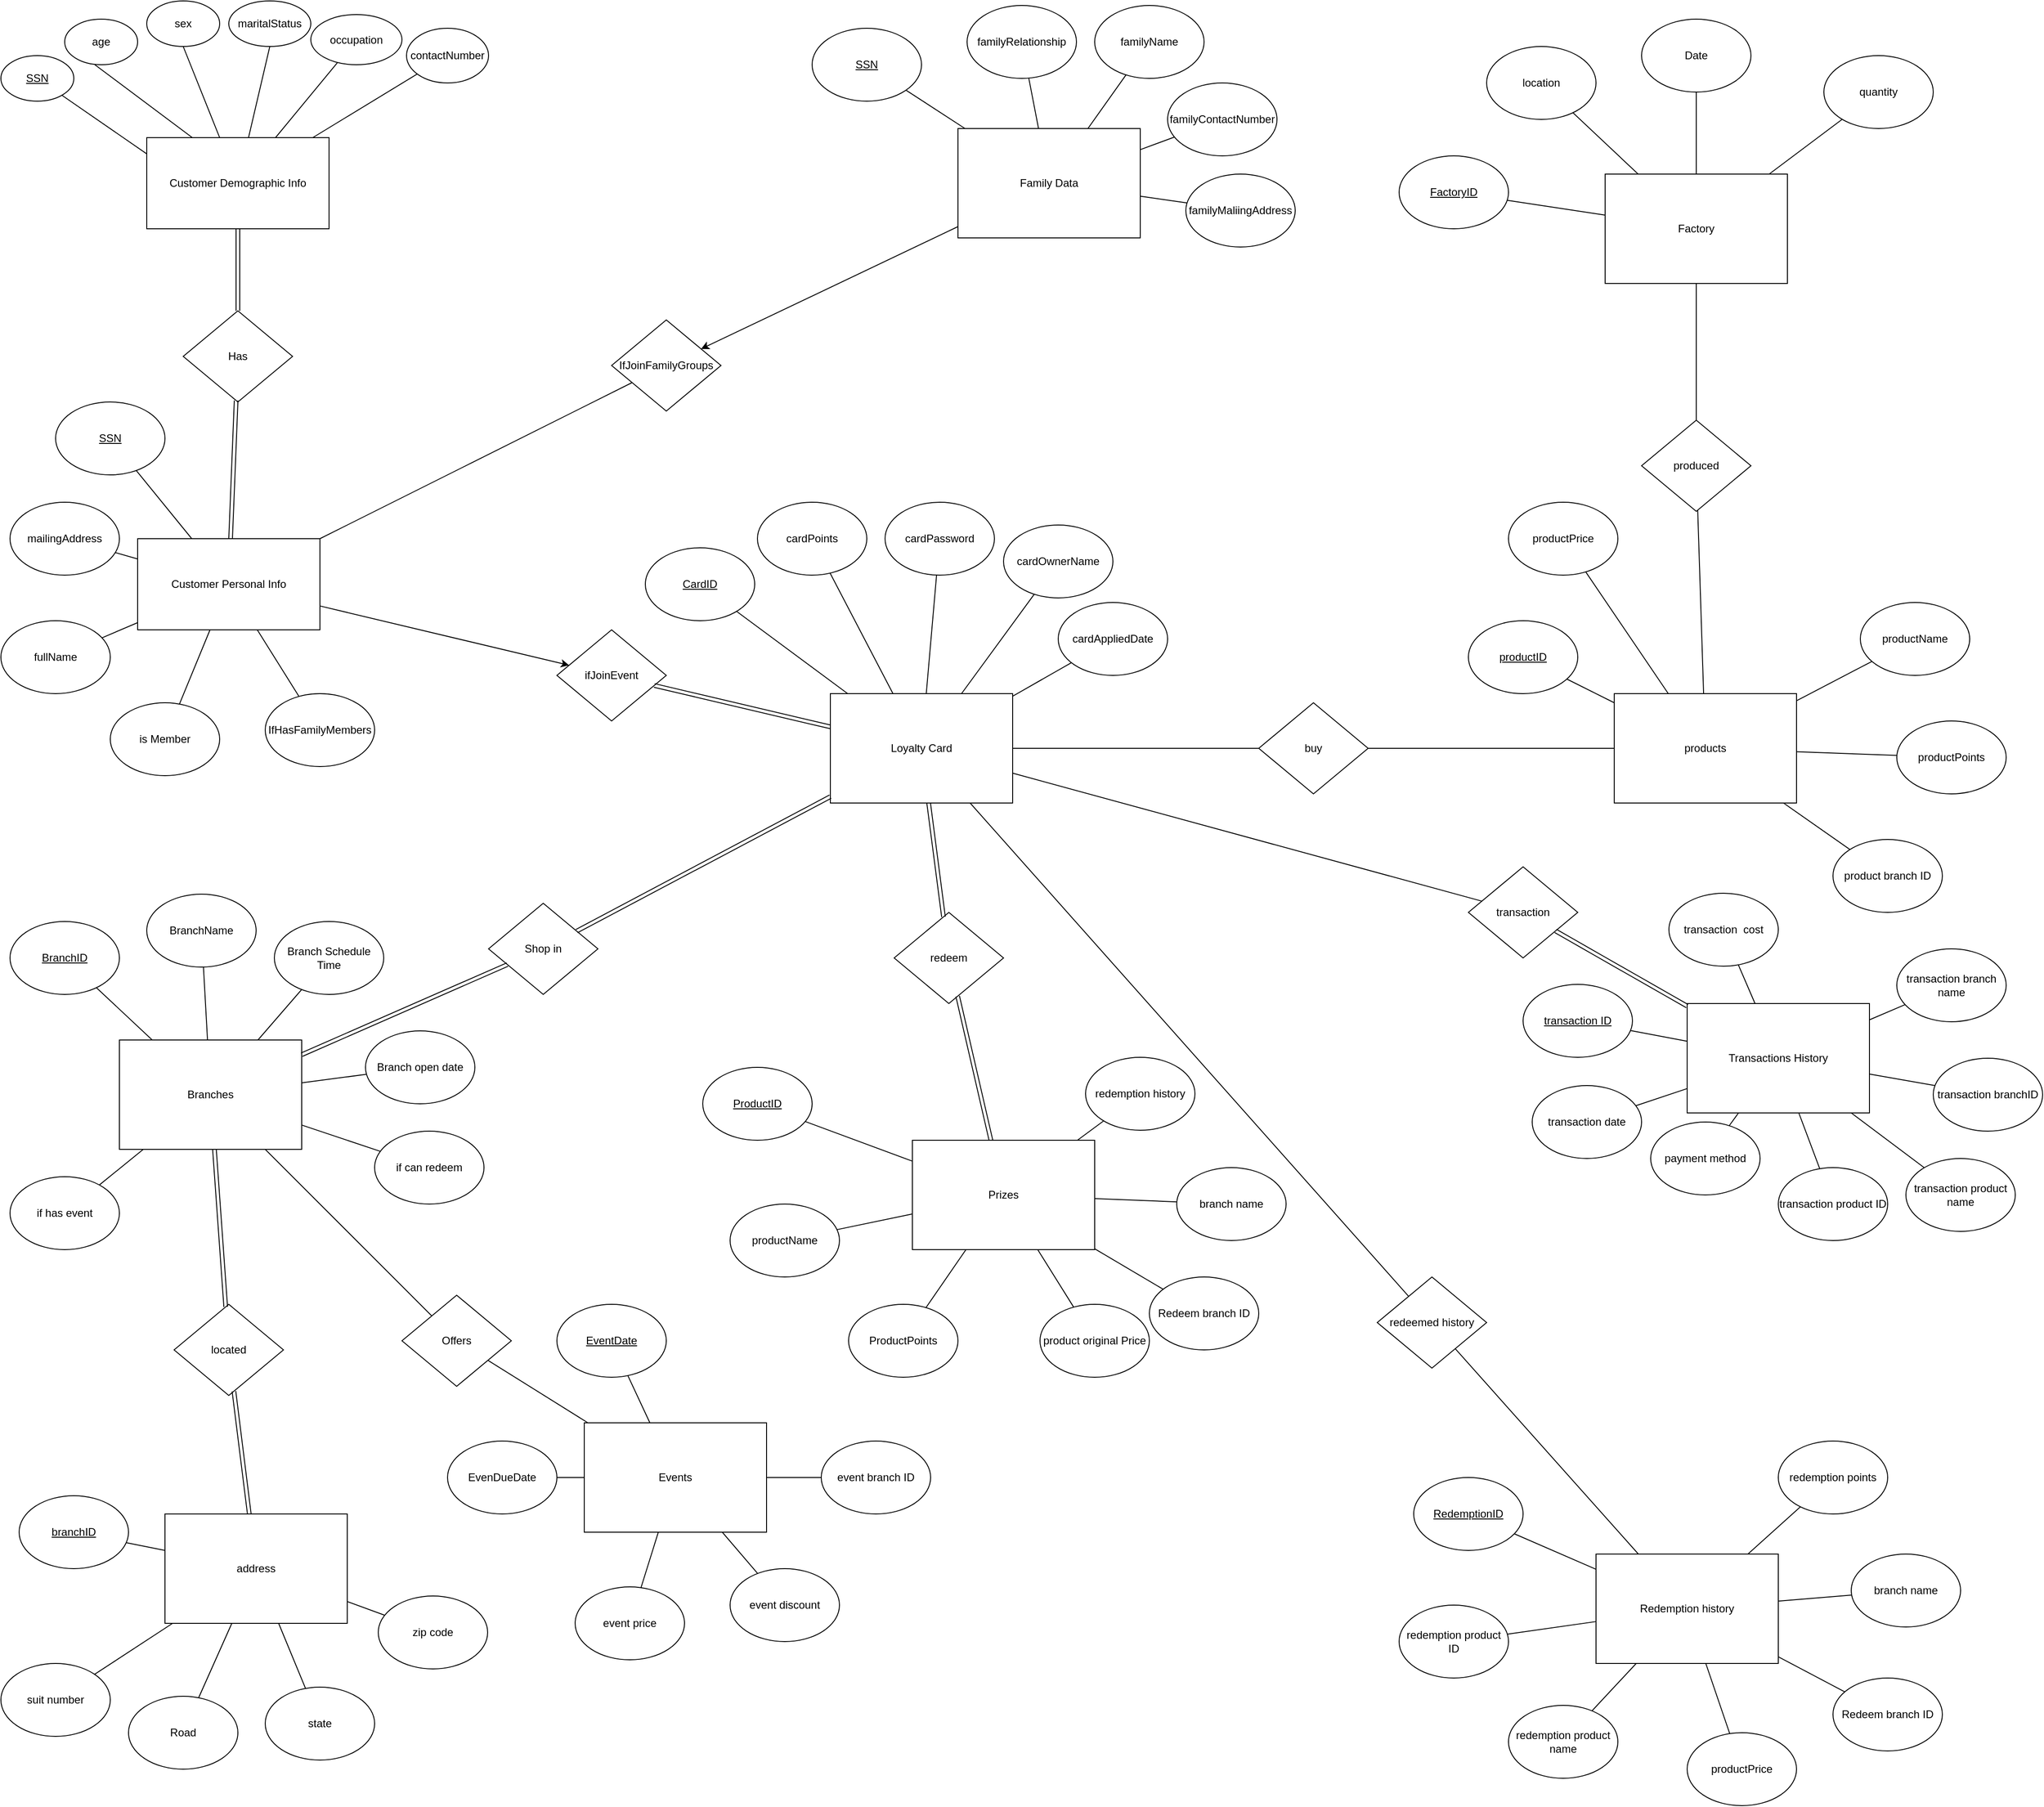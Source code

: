 <mxfile version="20.3.7" type="device"><diagram id="wvmkTlW9TqdV_aDgATcV" name="第 1 页"><mxGraphModel dx="1497" dy="802" grid="1" gridSize="10" guides="1" tooltips="1" connect="1" arrows="1" fold="1" page="1" pageScale="1" pageWidth="827" pageHeight="1169" math="0" shadow="0"><root><mxCell id="0"/><mxCell id="1" parent="0"/><mxCell id="P_LiwQdFRAW4fCXw0w3w-3" value="Customer Demographic Info" style="rounded=0;whiteSpace=wrap;html=1;" vertex="1" parent="1"><mxGeometry x="160" y="160" width="200" height="100" as="geometry"/></mxCell><mxCell id="P_LiwQdFRAW4fCXw0w3w-5" value="&lt;u&gt;SSN&lt;/u&gt;" style="ellipse;whiteSpace=wrap;html=1;" vertex="1" parent="1"><mxGeometry y="70" width="80" height="50" as="geometry"/></mxCell><mxCell id="P_LiwQdFRAW4fCXw0w3w-7" value="" style="endArrow=none;html=1;rounded=0;exitX=0;exitY=0.178;exitDx=0;exitDy=0;exitPerimeter=0;" edge="1" parent="1" source="P_LiwQdFRAW4fCXw0w3w-3" target="P_LiwQdFRAW4fCXw0w3w-5"><mxGeometry width="50" height="50" relative="1" as="geometry"><mxPoint x="330" y="310" as="sourcePoint"/><mxPoint x="300" y="250" as="targetPoint"/></mxGeometry></mxCell><mxCell id="P_LiwQdFRAW4fCXw0w3w-8" value="age" style="ellipse;whiteSpace=wrap;html=1;" vertex="1" parent="1"><mxGeometry x="70" y="30" width="80" height="50" as="geometry"/></mxCell><mxCell id="P_LiwQdFRAW4fCXw0w3w-9" value="" style="endArrow=none;html=1;rounded=0;entryX=0.5;entryY=1;entryDx=0;entryDy=0;" edge="1" parent="1" source="P_LiwQdFRAW4fCXw0w3w-3" target="P_LiwQdFRAW4fCXw0w3w-14"><mxGeometry width="50" height="50" relative="1" as="geometry"><mxPoint x="450" y="310" as="sourcePoint"/><mxPoint x="440" y="240" as="targetPoint"/></mxGeometry></mxCell><mxCell id="P_LiwQdFRAW4fCXw0w3w-13" value="" style="endArrow=none;html=1;rounded=0;entryX=0.413;entryY=1;entryDx=0;entryDy=0;entryPerimeter=0;exitX=0.25;exitY=0;exitDx=0;exitDy=0;" edge="1" parent="1" source="P_LiwQdFRAW4fCXw0w3w-3" target="P_LiwQdFRAW4fCXw0w3w-8"><mxGeometry width="50" height="50" relative="1" as="geometry"><mxPoint x="340" y="240" as="sourcePoint"/><mxPoint x="390" y="190" as="targetPoint"/></mxGeometry></mxCell><mxCell id="P_LiwQdFRAW4fCXw0w3w-14" value="sex" style="ellipse;whiteSpace=wrap;html=1;" vertex="1" parent="1"><mxGeometry x="160" y="10" width="80" height="50" as="geometry"/></mxCell><mxCell id="P_LiwQdFRAW4fCXw0w3w-15" value="maritalStatus" style="ellipse;whiteSpace=wrap;html=1;" vertex="1" parent="1"><mxGeometry x="250" y="10" width="90" height="50" as="geometry"/></mxCell><mxCell id="P_LiwQdFRAW4fCXw0w3w-16" value="" style="endArrow=none;html=1;rounded=0;entryX=0.5;entryY=1;entryDx=0;entryDy=0;" edge="1" parent="1" source="P_LiwQdFRAW4fCXw0w3w-3" target="P_LiwQdFRAW4fCXw0w3w-15"><mxGeometry width="50" height="50" relative="1" as="geometry"><mxPoint x="600" y="410" as="sourcePoint"/><mxPoint x="650" y="360" as="targetPoint"/></mxGeometry></mxCell><mxCell id="P_LiwQdFRAW4fCXw0w3w-17" value="occupation" style="ellipse;whiteSpace=wrap;html=1;" vertex="1" parent="1"><mxGeometry x="340" y="25" width="100" height="55" as="geometry"/></mxCell><mxCell id="P_LiwQdFRAW4fCXw0w3w-18" value="" style="endArrow=none;html=1;rounded=0;" edge="1" parent="1" source="P_LiwQdFRAW4fCXw0w3w-3" target="P_LiwQdFRAW4fCXw0w3w-17"><mxGeometry width="50" height="50" relative="1" as="geometry"><mxPoint x="590" y="380" as="sourcePoint"/><mxPoint x="640" y="330" as="targetPoint"/></mxGeometry></mxCell><mxCell id="P_LiwQdFRAW4fCXw0w3w-19" value="contactNumber" style="ellipse;whiteSpace=wrap;html=1;" vertex="1" parent="1"><mxGeometry x="445" y="40" width="90" height="60" as="geometry"/></mxCell><mxCell id="P_LiwQdFRAW4fCXw0w3w-20" value="" style="endArrow=none;html=1;rounded=0;" edge="1" parent="1" source="P_LiwQdFRAW4fCXw0w3w-3" target="P_LiwQdFRAW4fCXw0w3w-19"><mxGeometry width="50" height="50" relative="1" as="geometry"><mxPoint x="590" y="380" as="sourcePoint"/><mxPoint x="640" y="330" as="targetPoint"/></mxGeometry></mxCell><mxCell id="P_LiwQdFRAW4fCXw0w3w-21" value="Family Data" style="rounded=0;whiteSpace=wrap;html=1;" vertex="1" parent="1"><mxGeometry x="1050" y="150" width="200" height="120" as="geometry"/></mxCell><mxCell id="P_LiwQdFRAW4fCXw0w3w-22" value="&lt;u&gt;SSN&lt;/u&gt;" style="ellipse;whiteSpace=wrap;html=1;" vertex="1" parent="1"><mxGeometry x="890" y="40" width="120" height="80" as="geometry"/></mxCell><mxCell id="P_LiwQdFRAW4fCXw0w3w-25" value="familyRelationship" style="ellipse;whiteSpace=wrap;html=1;rounded=0;strokeColor=default;fontFamily=Helvetica;fontSize=12;fontColor=default;fillColor=default;" vertex="1" parent="1"><mxGeometry x="1060" y="15" width="120" height="80" as="geometry"/></mxCell><mxCell id="P_LiwQdFRAW4fCXw0w3w-26" value="" style="endArrow=none;html=1;rounded=0;fontFamily=Helvetica;fontSize=12;fontColor=default;" edge="1" parent="1" source="P_LiwQdFRAW4fCXw0w3w-21" target="P_LiwQdFRAW4fCXw0w3w-22"><mxGeometry width="50" height="50" relative="1" as="geometry"><mxPoint x="580" y="370" as="sourcePoint"/><mxPoint x="630" y="320" as="targetPoint"/></mxGeometry></mxCell><mxCell id="P_LiwQdFRAW4fCXw0w3w-27" value="" style="endArrow=none;html=1;rounded=0;fontFamily=Helvetica;fontSize=12;fontColor=default;" edge="1" parent="1" source="P_LiwQdFRAW4fCXw0w3w-21" target="P_LiwQdFRAW4fCXw0w3w-25"><mxGeometry width="50" height="50" relative="1" as="geometry"><mxPoint x="580" y="370" as="sourcePoint"/><mxPoint x="630" y="320" as="targetPoint"/></mxGeometry></mxCell><mxCell id="P_LiwQdFRAW4fCXw0w3w-28" value="familyName" style="ellipse;whiteSpace=wrap;html=1;rounded=0;strokeColor=default;fontFamily=Helvetica;fontSize=12;fontColor=default;fillColor=default;" vertex="1" parent="1"><mxGeometry x="1200" y="15" width="120" height="80" as="geometry"/></mxCell><mxCell id="P_LiwQdFRAW4fCXw0w3w-29" value="" style="endArrow=none;html=1;rounded=0;fontFamily=Helvetica;fontSize=12;fontColor=default;" edge="1" parent="1" source="P_LiwQdFRAW4fCXw0w3w-21" target="P_LiwQdFRAW4fCXw0w3w-28"><mxGeometry width="50" height="50" relative="1" as="geometry"><mxPoint x="580" y="370" as="sourcePoint"/><mxPoint x="630" y="320" as="targetPoint"/></mxGeometry></mxCell><mxCell id="P_LiwQdFRAW4fCXw0w3w-30" value="familyContactNumber" style="ellipse;whiteSpace=wrap;html=1;rounded=0;strokeColor=default;fontFamily=Helvetica;fontSize=12;fontColor=default;fillColor=default;" vertex="1" parent="1"><mxGeometry x="1280" y="100" width="120" height="80" as="geometry"/></mxCell><mxCell id="P_LiwQdFRAW4fCXw0w3w-31" value="" style="endArrow=none;html=1;rounded=0;fontFamily=Helvetica;fontSize=12;fontColor=default;" edge="1" parent="1" source="P_LiwQdFRAW4fCXw0w3w-21" target="P_LiwQdFRAW4fCXw0w3w-30"><mxGeometry width="50" height="50" relative="1" as="geometry"><mxPoint x="580" y="370" as="sourcePoint"/><mxPoint x="630" y="320" as="targetPoint"/></mxGeometry></mxCell><mxCell id="P_LiwQdFRAW4fCXw0w3w-32" value="familyMaliingAddress" style="ellipse;whiteSpace=wrap;html=1;rounded=0;strokeColor=default;fontFamily=Helvetica;fontSize=12;fontColor=default;fillColor=default;" vertex="1" parent="1"><mxGeometry x="1300" y="200" width="120" height="80" as="geometry"/></mxCell><mxCell id="P_LiwQdFRAW4fCXw0w3w-33" value="" style="endArrow=none;html=1;rounded=0;fontFamily=Helvetica;fontSize=12;fontColor=default;" edge="1" parent="1" source="P_LiwQdFRAW4fCXw0w3w-21" target="P_LiwQdFRAW4fCXw0w3w-32"><mxGeometry width="50" height="50" relative="1" as="geometry"><mxPoint x="580" y="370" as="sourcePoint"/><mxPoint x="630" y="320" as="targetPoint"/></mxGeometry></mxCell><mxCell id="P_LiwQdFRAW4fCXw0w3w-35" value="" style="endArrow=none;html=1;rounded=0;fontFamily=Helvetica;fontSize=12;fontColor=default;" edge="1" parent="1" source="P_LiwQdFRAW4fCXw0w3w-47" target="P_LiwQdFRAW4fCXw0w3w-66"><mxGeometry width="50" height="50" relative="1" as="geometry"><mxPoint x="580" y="370" as="sourcePoint"/><mxPoint x="454.382" y="153.305" as="targetPoint"/></mxGeometry></mxCell><mxCell id="P_LiwQdFRAW4fCXw0w3w-39" value="Has" style="rhombus;whiteSpace=wrap;html=1;rounded=0;strokeColor=default;fontFamily=Helvetica;fontSize=12;fontColor=default;fillColor=default;direction=west;" vertex="1" parent="1"><mxGeometry x="200" y="350" width="120" height="100" as="geometry"/></mxCell><mxCell id="P_LiwQdFRAW4fCXw0w3w-46" value="" style="shape=link;html=1;rounded=0;fontFamily=Helvetica;fontSize=12;fontColor=default;" edge="1" parent="1" source="P_LiwQdFRAW4fCXw0w3w-3" target="P_LiwQdFRAW4fCXw0w3w-39"><mxGeometry width="100" relative="1" as="geometry"><mxPoint x="680" y="540" as="sourcePoint"/><mxPoint x="780" y="540" as="targetPoint"/></mxGeometry></mxCell><mxCell id="P_LiwQdFRAW4fCXw0w3w-47" value="Customer Personal Info" style="rounded=0;whiteSpace=wrap;html=1;strokeColor=default;fontFamily=Helvetica;fontSize=12;fontColor=default;fillColor=default;" vertex="1" parent="1"><mxGeometry x="150" y="600" width="200" height="100" as="geometry"/></mxCell><mxCell id="P_LiwQdFRAW4fCXw0w3w-48" value="" style="shape=link;html=1;rounded=0;fontFamily=Helvetica;fontSize=12;fontColor=default;" edge="1" parent="1" source="P_LiwQdFRAW4fCXw0w3w-39" target="P_LiwQdFRAW4fCXw0w3w-47"><mxGeometry width="100" relative="1" as="geometry"><mxPoint x="680" y="540" as="sourcePoint"/><mxPoint x="780" y="540" as="targetPoint"/></mxGeometry></mxCell><mxCell id="P_LiwQdFRAW4fCXw0w3w-49" value="&lt;u&gt;SSN&lt;/u&gt;" style="ellipse;whiteSpace=wrap;html=1;rounded=0;strokeColor=default;fontFamily=Helvetica;fontSize=12;fontColor=default;fillColor=default;" vertex="1" parent="1"><mxGeometry x="60" y="450" width="120" height="80" as="geometry"/></mxCell><mxCell id="P_LiwQdFRAW4fCXw0w3w-50" value="fullName" style="ellipse;whiteSpace=wrap;html=1;rounded=0;strokeColor=default;fontFamily=Helvetica;fontSize=12;fontColor=default;fillColor=default;" vertex="1" parent="1"><mxGeometry y="690" width="120" height="80" as="geometry"/></mxCell><mxCell id="P_LiwQdFRAW4fCXw0w3w-51" value="mailingAddress" style="ellipse;whiteSpace=wrap;html=1;rounded=0;strokeColor=default;fontFamily=Helvetica;fontSize=12;fontColor=default;fillColor=default;" vertex="1" parent="1"><mxGeometry x="10" y="560" width="120" height="80" as="geometry"/></mxCell><mxCell id="P_LiwQdFRAW4fCXw0w3w-52" value="IfJoinFamilyGroups" style="rhombus;whiteSpace=wrap;html=1;rounded=0;strokeColor=default;fontFamily=Helvetica;fontSize=12;fontColor=default;fillColor=default;" vertex="1" parent="1"><mxGeometry x="670" y="360" width="120" height="100" as="geometry"/></mxCell><mxCell id="P_LiwQdFRAW4fCXw0w3w-54" value="" style="endArrow=none;html=1;rounded=0;fontFamily=Helvetica;fontSize=12;fontColor=default;" edge="1" parent="1" source="P_LiwQdFRAW4fCXw0w3w-47" target="P_LiwQdFRAW4fCXw0w3w-52"><mxGeometry width="50" height="50" relative="1" as="geometry"><mxPoint x="600" y="270" as="sourcePoint"/><mxPoint x="650" y="220" as="targetPoint"/></mxGeometry></mxCell><mxCell id="P_LiwQdFRAW4fCXw0w3w-56" value="" style="endArrow=classic;html=1;rounded=0;fontFamily=Helvetica;fontSize=12;fontColor=default;" edge="1" parent="1" source="P_LiwQdFRAW4fCXw0w3w-21" target="P_LiwQdFRAW4fCXw0w3w-52"><mxGeometry width="50" height="50" relative="1" as="geometry"><mxPoint x="600" y="270" as="sourcePoint"/><mxPoint x="650" y="220" as="targetPoint"/></mxGeometry></mxCell><mxCell id="P_LiwQdFRAW4fCXw0w3w-57" value="IfHasFamilyMembers" style="ellipse;whiteSpace=wrap;html=1;rounded=0;strokeColor=default;fontFamily=Helvetica;fontSize=12;fontColor=default;fillColor=default;" vertex="1" parent="1"><mxGeometry x="290" y="770" width="120" height="80" as="geometry"/></mxCell><mxCell id="P_LiwQdFRAW4fCXw0w3w-58" value="" style="endArrow=none;html=1;rounded=0;fontFamily=Helvetica;fontSize=12;fontColor=default;" edge="1" parent="1" source="P_LiwQdFRAW4fCXw0w3w-49" target="P_LiwQdFRAW4fCXw0w3w-47"><mxGeometry width="50" height="50" relative="1" as="geometry"><mxPoint x="510" y="570" as="sourcePoint"/><mxPoint x="560" y="520" as="targetPoint"/></mxGeometry></mxCell><mxCell id="P_LiwQdFRAW4fCXw0w3w-59" value="" style="endArrow=none;html=1;rounded=0;fontFamily=Helvetica;fontSize=12;fontColor=default;" edge="1" parent="1" source="P_LiwQdFRAW4fCXw0w3w-50" target="P_LiwQdFRAW4fCXw0w3w-47"><mxGeometry width="50" height="50" relative="1" as="geometry"><mxPoint x="510" y="570" as="sourcePoint"/><mxPoint x="560" y="520" as="targetPoint"/></mxGeometry></mxCell><mxCell id="P_LiwQdFRAW4fCXw0w3w-60" value="" style="endArrow=none;html=1;rounded=0;fontFamily=Helvetica;fontSize=12;fontColor=default;" edge="1" parent="1" source="P_LiwQdFRAW4fCXw0w3w-51" target="P_LiwQdFRAW4fCXw0w3w-47"><mxGeometry width="50" height="50" relative="1" as="geometry"><mxPoint x="510" y="570" as="sourcePoint"/><mxPoint x="560" y="520" as="targetPoint"/></mxGeometry></mxCell><mxCell id="P_LiwQdFRAW4fCXw0w3w-61" value="" style="endArrow=none;html=1;rounded=0;fontFamily=Helvetica;fontSize=12;fontColor=default;" edge="1" parent="1" source="P_LiwQdFRAW4fCXw0w3w-57" target="P_LiwQdFRAW4fCXw0w3w-47"><mxGeometry width="50" height="50" relative="1" as="geometry"><mxPoint x="510" y="570" as="sourcePoint"/><mxPoint x="560" y="520" as="targetPoint"/></mxGeometry></mxCell><mxCell id="P_LiwQdFRAW4fCXw0w3w-62" value="Loyalty Card" style="rounded=0;whiteSpace=wrap;html=1;strokeColor=default;fontFamily=Helvetica;fontSize=12;fontColor=default;fillColor=default;" vertex="1" parent="1"><mxGeometry x="910" y="770" width="200" height="120" as="geometry"/></mxCell><mxCell id="P_LiwQdFRAW4fCXw0w3w-63" value="ifJoinEvent" style="rhombus;whiteSpace=wrap;html=1;rounded=0;strokeColor=default;fontFamily=Helvetica;fontSize=12;fontColor=default;fillColor=default;" vertex="1" parent="1"><mxGeometry x="610" y="700" width="120" height="100" as="geometry"/></mxCell><mxCell id="P_LiwQdFRAW4fCXw0w3w-64" value="" style="endArrow=classic;html=1;rounded=0;fontFamily=Helvetica;fontSize=12;fontColor=default;" edge="1" parent="1" source="P_LiwQdFRAW4fCXw0w3w-47" target="P_LiwQdFRAW4fCXw0w3w-63"><mxGeometry width="50" height="50" relative="1" as="geometry"><mxPoint x="570" y="430" as="sourcePoint"/><mxPoint x="620" y="380" as="targetPoint"/></mxGeometry></mxCell><mxCell id="P_LiwQdFRAW4fCXw0w3w-65" value="" style="shape=link;html=1;rounded=0;fontFamily=Helvetica;fontSize=12;fontColor=default;" edge="1" parent="1" source="P_LiwQdFRAW4fCXw0w3w-63" target="P_LiwQdFRAW4fCXw0w3w-62"><mxGeometry width="100" relative="1" as="geometry"><mxPoint x="550" y="610" as="sourcePoint"/><mxPoint x="650" y="610" as="targetPoint"/></mxGeometry></mxCell><mxCell id="P_LiwQdFRAW4fCXw0w3w-66" value="is Member" style="ellipse;whiteSpace=wrap;html=1;rounded=0;strokeColor=default;fontFamily=Helvetica;fontSize=12;fontColor=default;fillColor=default;" vertex="1" parent="1"><mxGeometry x="120" y="780" width="120" height="80" as="geometry"/></mxCell><mxCell id="P_LiwQdFRAW4fCXw0w3w-67" value="&lt;u&gt;CardID&lt;/u&gt;" style="ellipse;whiteSpace=wrap;html=1;rounded=0;strokeColor=default;fontFamily=Helvetica;fontSize=12;fontColor=default;fillColor=default;" vertex="1" parent="1"><mxGeometry x="707" y="610" width="120" height="80" as="geometry"/></mxCell><mxCell id="P_LiwQdFRAW4fCXw0w3w-68" value="cardPoints" style="ellipse;whiteSpace=wrap;html=1;rounded=0;strokeColor=default;fontFamily=Helvetica;fontSize=12;fontColor=default;fillColor=default;" vertex="1" parent="1"><mxGeometry x="830" y="560" width="120" height="80" as="geometry"/></mxCell><mxCell id="P_LiwQdFRAW4fCXw0w3w-69" value="cardPassword" style="ellipse;whiteSpace=wrap;html=1;rounded=0;strokeColor=default;fontFamily=Helvetica;fontSize=12;fontColor=default;fillColor=default;" vertex="1" parent="1"><mxGeometry x="970" y="560" width="120" height="80" as="geometry"/></mxCell><mxCell id="P_LiwQdFRAW4fCXw0w3w-70" value="cardOwnerName" style="ellipse;whiteSpace=wrap;html=1;rounded=0;strokeColor=default;fontFamily=Helvetica;fontSize=12;fontColor=default;fillColor=default;" vertex="1" parent="1"><mxGeometry x="1100" y="585" width="120" height="80" as="geometry"/></mxCell><mxCell id="P_LiwQdFRAW4fCXw0w3w-71" value="cardAppliedDate" style="ellipse;whiteSpace=wrap;html=1;rounded=0;strokeColor=default;fontFamily=Helvetica;fontSize=12;fontColor=default;fillColor=default;" vertex="1" parent="1"><mxGeometry x="1160" y="670" width="120" height="80" as="geometry"/></mxCell><mxCell id="P_LiwQdFRAW4fCXw0w3w-72" value="" style="endArrow=none;html=1;rounded=0;fontFamily=Helvetica;fontSize=12;fontColor=default;" edge="1" parent="1" source="P_LiwQdFRAW4fCXw0w3w-62" target="P_LiwQdFRAW4fCXw0w3w-67"><mxGeometry width="50" height="50" relative="1" as="geometry"><mxPoint x="980" y="830" as="sourcePoint"/><mxPoint x="1030" y="780" as="targetPoint"/></mxGeometry></mxCell><mxCell id="P_LiwQdFRAW4fCXw0w3w-73" value="" style="endArrow=none;html=1;rounded=0;fontFamily=Helvetica;fontSize=12;fontColor=default;" edge="1" parent="1" source="P_LiwQdFRAW4fCXw0w3w-62" target="P_LiwQdFRAW4fCXw0w3w-68"><mxGeometry width="50" height="50" relative="1" as="geometry"><mxPoint x="980" y="830" as="sourcePoint"/><mxPoint x="1030" y="780" as="targetPoint"/></mxGeometry></mxCell><mxCell id="P_LiwQdFRAW4fCXw0w3w-74" value="" style="endArrow=none;html=1;rounded=0;fontFamily=Helvetica;fontSize=12;fontColor=default;" edge="1" parent="1" source="P_LiwQdFRAW4fCXw0w3w-62" target="P_LiwQdFRAW4fCXw0w3w-69"><mxGeometry width="50" height="50" relative="1" as="geometry"><mxPoint x="980" y="830" as="sourcePoint"/><mxPoint x="1030" y="780" as="targetPoint"/></mxGeometry></mxCell><mxCell id="P_LiwQdFRAW4fCXw0w3w-75" value="" style="endArrow=none;html=1;rounded=0;fontFamily=Helvetica;fontSize=12;fontColor=default;" edge="1" parent="1" source="P_LiwQdFRAW4fCXw0w3w-62" target="P_LiwQdFRAW4fCXw0w3w-70"><mxGeometry width="50" height="50" relative="1" as="geometry"><mxPoint x="1010" y="830" as="sourcePoint"/><mxPoint x="1030" y="780" as="targetPoint"/></mxGeometry></mxCell><mxCell id="P_LiwQdFRAW4fCXw0w3w-76" value="" style="endArrow=none;html=1;rounded=0;fontFamily=Helvetica;fontSize=12;fontColor=default;" edge="1" parent="1" source="P_LiwQdFRAW4fCXw0w3w-62" target="P_LiwQdFRAW4fCXw0w3w-71"><mxGeometry width="50" height="50" relative="1" as="geometry"><mxPoint x="980" y="830" as="sourcePoint"/><mxPoint x="1030" y="780" as="targetPoint"/></mxGeometry></mxCell><mxCell id="P_LiwQdFRAW4fCXw0w3w-78" value="buy" style="rhombus;whiteSpace=wrap;html=1;rounded=0;strokeColor=default;fontFamily=Helvetica;fontSize=12;fontColor=default;fillColor=default;" vertex="1" parent="1"><mxGeometry x="1380" y="780" width="120" height="100" as="geometry"/></mxCell><mxCell id="P_LiwQdFRAW4fCXw0w3w-79" value="" style="endArrow=none;html=1;rounded=0;fontFamily=Helvetica;fontSize=12;fontColor=default;" edge="1" parent="1" source="P_LiwQdFRAW4fCXw0w3w-62" target="P_LiwQdFRAW4fCXw0w3w-78"><mxGeometry width="50" height="50" relative="1" as="geometry"><mxPoint x="970" y="760" as="sourcePoint"/><mxPoint x="1020" y="710" as="targetPoint"/></mxGeometry></mxCell><mxCell id="P_LiwQdFRAW4fCXw0w3w-80" value="products" style="rounded=0;whiteSpace=wrap;html=1;strokeColor=default;fontFamily=Helvetica;fontSize=12;fontColor=default;fillColor=default;" vertex="1" parent="1"><mxGeometry x="1770" y="770" width="200" height="120" as="geometry"/></mxCell><mxCell id="P_LiwQdFRAW4fCXw0w3w-81" value="" style="endArrow=none;html=1;rounded=0;fontFamily=Helvetica;fontSize=12;fontColor=default;" edge="1" parent="1" source="P_LiwQdFRAW4fCXw0w3w-78" target="P_LiwQdFRAW4fCXw0w3w-80"><mxGeometry width="50" height="50" relative="1" as="geometry"><mxPoint x="1530" y="760" as="sourcePoint"/><mxPoint x="1580" y="710" as="targetPoint"/></mxGeometry></mxCell><mxCell id="P_LiwQdFRAW4fCXw0w3w-82" value="&lt;u&gt;productID&lt;/u&gt;" style="ellipse;whiteSpace=wrap;html=1;rounded=0;strokeColor=default;fontFamily=Helvetica;fontSize=12;fontColor=default;fillColor=default;" vertex="1" parent="1"><mxGeometry x="1610" y="690" width="120" height="80" as="geometry"/></mxCell><mxCell id="P_LiwQdFRAW4fCXw0w3w-83" value="productPrice" style="ellipse;whiteSpace=wrap;html=1;rounded=0;strokeColor=default;fontFamily=Helvetica;fontSize=12;fontColor=default;fillColor=default;" vertex="1" parent="1"><mxGeometry x="1654" y="560" width="120" height="80" as="geometry"/></mxCell><mxCell id="P_LiwQdFRAW4fCXw0w3w-84" value="productName" style="ellipse;whiteSpace=wrap;html=1;rounded=0;strokeColor=default;fontFamily=Helvetica;fontSize=12;fontColor=default;fillColor=default;" vertex="1" parent="1"><mxGeometry x="2040" y="670" width="120" height="80" as="geometry"/></mxCell><mxCell id="P_LiwQdFRAW4fCXw0w3w-85" value="productPoints" style="ellipse;whiteSpace=wrap;html=1;rounded=0;strokeColor=default;fontFamily=Helvetica;fontSize=12;fontColor=default;fillColor=default;" vertex="1" parent="1"><mxGeometry x="2080" y="800" width="120" height="80" as="geometry"/></mxCell><mxCell id="P_LiwQdFRAW4fCXw0w3w-86" value="product branch ID" style="ellipse;whiteSpace=wrap;html=1;rounded=0;strokeColor=default;fontFamily=Helvetica;fontSize=12;fontColor=default;fillColor=default;" vertex="1" parent="1"><mxGeometry x="2010" y="930" width="120" height="80" as="geometry"/></mxCell><mxCell id="P_LiwQdFRAW4fCXw0w3w-87" value="" style="endArrow=none;html=1;rounded=0;fontFamily=Helvetica;fontSize=12;fontColor=default;" edge="1" parent="1" source="P_LiwQdFRAW4fCXw0w3w-80" target="P_LiwQdFRAW4fCXw0w3w-82"><mxGeometry width="50" height="50" relative="1" as="geometry"><mxPoint x="1530" y="860" as="sourcePoint"/><mxPoint x="1580" y="810" as="targetPoint"/></mxGeometry></mxCell><mxCell id="P_LiwQdFRAW4fCXw0w3w-88" value="" style="endArrow=none;html=1;rounded=0;fontFamily=Helvetica;fontSize=12;fontColor=default;" edge="1" parent="1" source="P_LiwQdFRAW4fCXw0w3w-80" target="P_LiwQdFRAW4fCXw0w3w-83"><mxGeometry width="50" height="50" relative="1" as="geometry"><mxPoint x="1530" y="860" as="sourcePoint"/><mxPoint x="1580" y="810" as="targetPoint"/></mxGeometry></mxCell><mxCell id="P_LiwQdFRAW4fCXw0w3w-89" value="" style="endArrow=none;html=1;rounded=0;fontFamily=Helvetica;fontSize=12;fontColor=default;" edge="1" parent="1" source="P_LiwQdFRAW4fCXw0w3w-80" target="P_LiwQdFRAW4fCXw0w3w-84"><mxGeometry width="50" height="50" relative="1" as="geometry"><mxPoint x="1787.021" y="780" as="sourcePoint"/><mxPoint x="1730.786" y="739.337" as="targetPoint"/></mxGeometry></mxCell><mxCell id="P_LiwQdFRAW4fCXw0w3w-90" value="" style="endArrow=none;html=1;rounded=0;fontFamily=Helvetica;fontSize=12;fontColor=default;" edge="1" parent="1" source="P_LiwQdFRAW4fCXw0w3w-80" target="P_LiwQdFRAW4fCXw0w3w-85"><mxGeometry width="50" height="50" relative="1" as="geometry"><mxPoint x="1797.021" y="790" as="sourcePoint"/><mxPoint x="1740.786" y="749.337" as="targetPoint"/></mxGeometry></mxCell><mxCell id="P_LiwQdFRAW4fCXw0w3w-91" value="" style="endArrow=none;html=1;rounded=0;fontFamily=Helvetica;fontSize=12;fontColor=default;" edge="1" parent="1" source="P_LiwQdFRAW4fCXw0w3w-80" target="P_LiwQdFRAW4fCXw0w3w-86"><mxGeometry width="50" height="50" relative="1" as="geometry"><mxPoint x="1807.021" y="800" as="sourcePoint"/><mxPoint x="1750.786" y="759.337" as="targetPoint"/></mxGeometry></mxCell><mxCell id="P_LiwQdFRAW4fCXw0w3w-92" value="Offers" style="rhombus;whiteSpace=wrap;html=1;rounded=0;strokeColor=default;fontFamily=Helvetica;fontSize=12;fontColor=default;fillColor=default;" vertex="1" parent="1"><mxGeometry x="440" y="1430" width="120" height="100" as="geometry"/></mxCell><mxCell id="P_LiwQdFRAW4fCXw0w3w-94" value="Events" style="rounded=0;whiteSpace=wrap;html=1;strokeColor=default;fontFamily=Helvetica;fontSize=12;fontColor=default;fillColor=default;" vertex="1" parent="1"><mxGeometry x="640" y="1570" width="200" height="120" as="geometry"/></mxCell><mxCell id="P_LiwQdFRAW4fCXw0w3w-95" value="" style="endArrow=none;html=1;rounded=0;fontFamily=Helvetica;fontSize=12;fontColor=default;" edge="1" parent="1" source="P_LiwQdFRAW4fCXw0w3w-94" target="P_LiwQdFRAW4fCXw0w3w-92"><mxGeometry width="50" height="50" relative="1" as="geometry"><mxPoint x="1530" y="1390" as="sourcePoint"/><mxPoint x="1580" y="1340" as="targetPoint"/></mxGeometry></mxCell><mxCell id="P_LiwQdFRAW4fCXw0w3w-96" value="" style="endArrow=none;html=1;rounded=0;fontFamily=Helvetica;fontSize=12;fontColor=default;" edge="1" parent="1" source="P_LiwQdFRAW4fCXw0w3w-92" target="P_LiwQdFRAW4fCXw0w3w-119"><mxGeometry width="50" height="50" relative="1" as="geometry"><mxPoint x="1870" y="1400" as="sourcePoint"/><mxPoint x="1220" y="1120" as="targetPoint"/></mxGeometry></mxCell><mxCell id="P_LiwQdFRAW4fCXw0w3w-98" value="&lt;u&gt;EventDate&lt;/u&gt;" style="ellipse;whiteSpace=wrap;html=1;rounded=0;strokeColor=default;fontFamily=Helvetica;fontSize=12;fontColor=default;fillColor=default;" vertex="1" parent="1"><mxGeometry x="610" y="1440" width="120" height="80" as="geometry"/></mxCell><mxCell id="P_LiwQdFRAW4fCXw0w3w-99" value="event discount" style="ellipse;whiteSpace=wrap;html=1;rounded=0;strokeColor=default;fontFamily=Helvetica;fontSize=12;fontColor=default;fillColor=default;" vertex="1" parent="1"><mxGeometry x="800" y="1730" width="120" height="80" as="geometry"/></mxCell><mxCell id="P_LiwQdFRAW4fCXw0w3w-100" value="event branch ID" style="ellipse;whiteSpace=wrap;html=1;rounded=0;strokeColor=default;fontFamily=Helvetica;fontSize=12;fontColor=default;fillColor=default;" vertex="1" parent="1"><mxGeometry x="900" y="1590" width="120" height="80" as="geometry"/></mxCell><mxCell id="P_LiwQdFRAW4fCXw0w3w-101" value="event price" style="ellipse;whiteSpace=wrap;html=1;rounded=0;strokeColor=default;fontFamily=Helvetica;fontSize=12;fontColor=default;fillColor=default;" vertex="1" parent="1"><mxGeometry x="630" y="1750" width="120" height="80" as="geometry"/></mxCell><mxCell id="P_LiwQdFRAW4fCXw0w3w-102" value="produced" style="rhombus;whiteSpace=wrap;html=1;rounded=0;strokeColor=default;fontFamily=Helvetica;fontSize=12;fontColor=default;fillColor=default;" vertex="1" parent="1"><mxGeometry x="1800" y="470" width="120" height="100" as="geometry"/></mxCell><mxCell id="P_LiwQdFRAW4fCXw0w3w-103" value="Factory" style="rounded=0;whiteSpace=wrap;html=1;strokeColor=default;fontFamily=Helvetica;fontSize=12;fontColor=default;fillColor=default;" vertex="1" parent="1"><mxGeometry x="1760" y="200" width="200" height="120" as="geometry"/></mxCell><mxCell id="P_LiwQdFRAW4fCXw0w3w-104" value="" style="endArrow=none;html=1;rounded=0;fontFamily=Helvetica;fontSize=12;fontColor=default;" edge="1" parent="1" source="P_LiwQdFRAW4fCXw0w3w-80" target="P_LiwQdFRAW4fCXw0w3w-102"><mxGeometry width="50" height="50" relative="1" as="geometry"><mxPoint x="1530" y="620" as="sourcePoint"/><mxPoint x="1580" y="570" as="targetPoint"/></mxGeometry></mxCell><mxCell id="P_LiwQdFRAW4fCXw0w3w-105" value="" style="endArrow=none;html=1;rounded=0;fontFamily=Helvetica;fontSize=12;fontColor=default;" edge="1" parent="1" source="P_LiwQdFRAW4fCXw0w3w-102" target="P_LiwQdFRAW4fCXw0w3w-103"><mxGeometry width="50" height="50" relative="1" as="geometry"><mxPoint x="1878.286" y="780" as="sourcePoint"/><mxPoint x="1871.395" y="538.837" as="targetPoint"/></mxGeometry></mxCell><mxCell id="P_LiwQdFRAW4fCXw0w3w-106" value="&lt;u&gt;FactoryID&lt;/u&gt;" style="ellipse;whiteSpace=wrap;html=1;rounded=0;strokeColor=default;fontFamily=Helvetica;fontSize=12;fontColor=default;fillColor=default;" vertex="1" parent="1"><mxGeometry x="1534" y="180" width="120" height="80" as="geometry"/></mxCell><mxCell id="P_LiwQdFRAW4fCXw0w3w-107" value="Date" style="ellipse;whiteSpace=wrap;html=1;rounded=0;strokeColor=default;fontFamily=Helvetica;fontSize=12;fontColor=default;fillColor=default;" vertex="1" parent="1"><mxGeometry x="1800" y="30" width="120" height="80" as="geometry"/></mxCell><mxCell id="P_LiwQdFRAW4fCXw0w3w-108" value="location" style="ellipse;whiteSpace=wrap;html=1;rounded=0;strokeColor=default;fontFamily=Helvetica;fontSize=12;fontColor=default;fillColor=default;" vertex="1" parent="1"><mxGeometry x="1630" y="60" width="120" height="80" as="geometry"/></mxCell><mxCell id="P_LiwQdFRAW4fCXw0w3w-109" value="quantity" style="ellipse;whiteSpace=wrap;html=1;rounded=0;strokeColor=default;fontFamily=Helvetica;fontSize=12;fontColor=default;fillColor=default;" vertex="1" parent="1"><mxGeometry x="2000" y="70" width="120" height="80" as="geometry"/></mxCell><mxCell id="P_LiwQdFRAW4fCXw0w3w-110" value="" style="endArrow=none;html=1;rounded=0;fontFamily=Helvetica;fontSize=12;fontColor=default;" edge="1" parent="1" source="P_LiwQdFRAW4fCXw0w3w-103" target="P_LiwQdFRAW4fCXw0w3w-106"><mxGeometry width="50" height="50" relative="1" as="geometry"><mxPoint x="1530" y="300" as="sourcePoint"/><mxPoint x="1580" y="250" as="targetPoint"/></mxGeometry></mxCell><mxCell id="P_LiwQdFRAW4fCXw0w3w-111" value="" style="endArrow=none;html=1;rounded=0;fontFamily=Helvetica;fontSize=12;fontColor=default;" edge="1" parent="1" source="P_LiwQdFRAW4fCXw0w3w-103" target="P_LiwQdFRAW4fCXw0w3w-108"><mxGeometry width="50" height="50" relative="1" as="geometry"><mxPoint x="1540.0" y="310" as="sourcePoint"/><mxPoint x="1590.0" y="260" as="targetPoint"/></mxGeometry></mxCell><mxCell id="P_LiwQdFRAW4fCXw0w3w-112" value="" style="endArrow=none;html=1;rounded=0;fontFamily=Helvetica;fontSize=12;fontColor=default;" edge="1" parent="1" source="P_LiwQdFRAW4fCXw0w3w-103" target="P_LiwQdFRAW4fCXw0w3w-107"><mxGeometry width="50" height="50" relative="1" as="geometry"><mxPoint x="1806.199" y="210" as="sourcePoint"/><mxPoint x="1734.609" y="142.675" as="targetPoint"/></mxGeometry></mxCell><mxCell id="P_LiwQdFRAW4fCXw0w3w-115" value="" style="endArrow=none;html=1;rounded=0;fontFamily=Helvetica;fontSize=12;fontColor=default;" edge="1" parent="1" source="P_LiwQdFRAW4fCXw0w3w-103" target="P_LiwQdFRAW4fCXw0w3w-109"><mxGeometry width="50" height="50" relative="1" as="geometry"><mxPoint x="1816.199" y="220" as="sourcePoint"/><mxPoint x="1744.609" y="152.675" as="targetPoint"/></mxGeometry></mxCell><mxCell id="P_LiwQdFRAW4fCXw0w3w-118" value="Shop in" style="rhombus;whiteSpace=wrap;html=1;rounded=0;strokeColor=default;fontFamily=Helvetica;fontSize=12;fontColor=default;fillColor=default;" vertex="1" parent="1"><mxGeometry x="535" y="1000" width="120" height="100" as="geometry"/></mxCell><mxCell id="P_LiwQdFRAW4fCXw0w3w-119" value="Branches" style="rounded=0;whiteSpace=wrap;html=1;strokeColor=default;fontFamily=Helvetica;fontSize=12;fontColor=default;fillColor=default;" vertex="1" parent="1"><mxGeometry x="130" y="1150" width="200" height="120" as="geometry"/></mxCell><mxCell id="P_LiwQdFRAW4fCXw0w3w-120" value="" style="shape=link;html=1;rounded=0;fontFamily=Helvetica;fontSize=12;fontColor=default;" edge="1" parent="1" source="P_LiwQdFRAW4fCXw0w3w-118" target="P_LiwQdFRAW4fCXw0w3w-62"><mxGeometry width="100" relative="1" as="geometry"><mxPoint x="660" y="1160" as="sourcePoint"/><mxPoint x="760" y="1160" as="targetPoint"/></mxGeometry></mxCell><mxCell id="P_LiwQdFRAW4fCXw0w3w-121" value="" style="shape=link;html=1;rounded=0;fontFamily=Helvetica;fontSize=12;fontColor=default;" edge="1" parent="1" source="P_LiwQdFRAW4fCXw0w3w-119" target="P_LiwQdFRAW4fCXw0w3w-118"><mxGeometry width="100" relative="1" as="geometry"><mxPoint x="660" y="1160" as="sourcePoint"/><mxPoint x="760" y="1160" as="targetPoint"/></mxGeometry></mxCell><mxCell id="P_LiwQdFRAW4fCXw0w3w-122" value="EvenDueDate" style="ellipse;whiteSpace=wrap;html=1;rounded=0;strokeColor=default;fontFamily=Helvetica;fontSize=12;fontColor=default;fillColor=default;" vertex="1" parent="1"><mxGeometry x="490" y="1590" width="120" height="80" as="geometry"/></mxCell><mxCell id="P_LiwQdFRAW4fCXw0w3w-123" value="" style="endArrow=none;html=1;rounded=0;fontFamily=Helvetica;fontSize=12;fontColor=default;" edge="1" parent="1" source="P_LiwQdFRAW4fCXw0w3w-94" target="P_LiwQdFRAW4fCXw0w3w-98"><mxGeometry width="50" height="50" relative="1" as="geometry"><mxPoint x="730" y="1370" as="sourcePoint"/><mxPoint x="780" y="1320" as="targetPoint"/></mxGeometry></mxCell><mxCell id="P_LiwQdFRAW4fCXw0w3w-124" value="" style="endArrow=none;html=1;rounded=0;fontFamily=Helvetica;fontSize=12;fontColor=default;" edge="1" parent="1" source="P_LiwQdFRAW4fCXw0w3w-94" target="P_LiwQdFRAW4fCXw0w3w-99"><mxGeometry width="50" height="50" relative="1" as="geometry"><mxPoint x="740" y="1380" as="sourcePoint"/><mxPoint x="790" y="1330" as="targetPoint"/></mxGeometry></mxCell><mxCell id="P_LiwQdFRAW4fCXw0w3w-125" value="" style="endArrow=none;html=1;rounded=0;fontFamily=Helvetica;fontSize=12;fontColor=default;" edge="1" parent="1" source="P_LiwQdFRAW4fCXw0w3w-94" target="P_LiwQdFRAW4fCXw0w3w-100"><mxGeometry width="50" height="50" relative="1" as="geometry"><mxPoint x="750" y="1390" as="sourcePoint"/><mxPoint x="800" y="1340" as="targetPoint"/></mxGeometry></mxCell><mxCell id="P_LiwQdFRAW4fCXw0w3w-126" value="" style="endArrow=none;html=1;rounded=0;fontFamily=Helvetica;fontSize=12;fontColor=default;" edge="1" parent="1" source="P_LiwQdFRAW4fCXw0w3w-94" target="P_LiwQdFRAW4fCXw0w3w-101"><mxGeometry width="50" height="50" relative="1" as="geometry"><mxPoint x="760" y="1400" as="sourcePoint"/><mxPoint x="810" y="1350" as="targetPoint"/></mxGeometry></mxCell><mxCell id="P_LiwQdFRAW4fCXw0w3w-127" value="" style="endArrow=none;html=1;rounded=0;fontFamily=Helvetica;fontSize=12;fontColor=default;" edge="1" parent="1" source="P_LiwQdFRAW4fCXw0w3w-122" target="P_LiwQdFRAW4fCXw0w3w-94"><mxGeometry width="50" height="50" relative="1" as="geometry"><mxPoint x="770" y="1410" as="sourcePoint"/><mxPoint x="820" y="1360" as="targetPoint"/></mxGeometry></mxCell><mxCell id="P_LiwQdFRAW4fCXw0w3w-128" value="located" style="rhombus;whiteSpace=wrap;html=1;rounded=0;strokeColor=default;fontFamily=Helvetica;fontSize=12;fontColor=default;fillColor=default;" vertex="1" parent="1"><mxGeometry x="190" y="1440" width="120" height="100" as="geometry"/></mxCell><mxCell id="P_LiwQdFRAW4fCXw0w3w-130" value="" style="shape=link;html=1;rounded=0;fontFamily=Helvetica;fontSize=12;fontColor=default;" edge="1" parent="1" source="P_LiwQdFRAW4fCXw0w3w-128" target="P_LiwQdFRAW4fCXw0w3w-119"><mxGeometry width="100" relative="1" as="geometry"><mxPoint x="500" y="1450" as="sourcePoint"/><mxPoint x="600" y="1450" as="targetPoint"/></mxGeometry></mxCell><mxCell id="P_LiwQdFRAW4fCXw0w3w-131" value="" style="shape=link;html=1;rounded=0;fontFamily=Helvetica;fontSize=12;fontColor=default;" edge="1" parent="1" source="P_LiwQdFRAW4fCXw0w3w-132" target="P_LiwQdFRAW4fCXw0w3w-128"><mxGeometry width="100" relative="1" as="geometry"><mxPoint x="220" y="1720" as="sourcePoint"/><mxPoint x="600" y="1450" as="targetPoint"/></mxGeometry></mxCell><mxCell id="P_LiwQdFRAW4fCXw0w3w-132" value="address" style="rounded=0;whiteSpace=wrap;html=1;strokeColor=default;fontFamily=Helvetica;fontSize=12;fontColor=default;fillColor=default;" vertex="1" parent="1"><mxGeometry x="180" y="1670" width="200" height="120" as="geometry"/></mxCell><mxCell id="P_LiwQdFRAW4fCXw0w3w-133" value="&lt;u&gt;branchID&lt;/u&gt;" style="ellipse;whiteSpace=wrap;html=1;rounded=0;strokeColor=default;fontFamily=Helvetica;fontSize=12;fontColor=default;fillColor=default;" vertex="1" parent="1"><mxGeometry x="20" y="1650" width="120" height="80" as="geometry"/></mxCell><mxCell id="P_LiwQdFRAW4fCXw0w3w-134" value="suit number" style="ellipse;whiteSpace=wrap;html=1;rounded=0;strokeColor=default;fontFamily=Helvetica;fontSize=12;fontColor=default;fillColor=default;" vertex="1" parent="1"><mxGeometry y="1834" width="120" height="80" as="geometry"/></mxCell><mxCell id="P_LiwQdFRAW4fCXw0w3w-135" value="Road" style="ellipse;whiteSpace=wrap;html=1;rounded=0;strokeColor=default;fontFamily=Helvetica;fontSize=12;fontColor=default;fillColor=default;" vertex="1" parent="1"><mxGeometry x="140" y="1870" width="120" height="80" as="geometry"/></mxCell><mxCell id="P_LiwQdFRAW4fCXw0w3w-136" value="state" style="ellipse;whiteSpace=wrap;html=1;rounded=0;strokeColor=default;fontFamily=Helvetica;fontSize=12;fontColor=default;fillColor=default;" vertex="1" parent="1"><mxGeometry x="290" y="1860" width="120" height="80" as="geometry"/></mxCell><mxCell id="P_LiwQdFRAW4fCXw0w3w-137" value="zip code" style="ellipse;whiteSpace=wrap;html=1;rounded=0;strokeColor=default;fontFamily=Helvetica;fontSize=12;fontColor=default;fillColor=default;" vertex="1" parent="1"><mxGeometry x="414" y="1760" width="120" height="80" as="geometry"/></mxCell><mxCell id="P_LiwQdFRAW4fCXw0w3w-138" value="" style="endArrow=none;html=1;rounded=0;fontFamily=Helvetica;fontSize=12;fontColor=default;" edge="1" parent="1" source="P_LiwQdFRAW4fCXw0w3w-137" target="P_LiwQdFRAW4fCXw0w3w-132"><mxGeometry width="50" height="50" relative="1" as="geometry"><mxPoint x="530" y="1810" as="sourcePoint"/><mxPoint x="580" y="1760" as="targetPoint"/></mxGeometry></mxCell><mxCell id="P_LiwQdFRAW4fCXw0w3w-139" value="" style="endArrow=none;html=1;rounded=0;fontFamily=Helvetica;fontSize=12;fontColor=default;" edge="1" parent="1" source="P_LiwQdFRAW4fCXw0w3w-136" target="P_LiwQdFRAW4fCXw0w3w-132"><mxGeometry width="50" height="50" relative="1" as="geometry"><mxPoint x="540" y="1820" as="sourcePoint"/><mxPoint x="590" y="1770" as="targetPoint"/></mxGeometry></mxCell><mxCell id="P_LiwQdFRAW4fCXw0w3w-140" value="" style="endArrow=none;html=1;rounded=0;fontFamily=Helvetica;fontSize=12;fontColor=default;" edge="1" parent="1" source="P_LiwQdFRAW4fCXw0w3w-135" target="P_LiwQdFRAW4fCXw0w3w-132"><mxGeometry width="50" height="50" relative="1" as="geometry"><mxPoint x="411.111" y="1782.34" as="sourcePoint"/><mxPoint x="340" y="1773.043" as="targetPoint"/></mxGeometry></mxCell><mxCell id="P_LiwQdFRAW4fCXw0w3w-141" value="" style="endArrow=none;html=1;rounded=0;fontFamily=Helvetica;fontSize=12;fontColor=default;" edge="1" parent="1" source="P_LiwQdFRAW4fCXw0w3w-134" target="P_LiwQdFRAW4fCXw0w3w-132"><mxGeometry width="50" height="50" relative="1" as="geometry"><mxPoint x="421.111" y="1792.34" as="sourcePoint"/><mxPoint x="350" y="1783.043" as="targetPoint"/></mxGeometry></mxCell><mxCell id="P_LiwQdFRAW4fCXw0w3w-142" value="" style="endArrow=none;html=1;rounded=0;fontFamily=Helvetica;fontSize=12;fontColor=default;" edge="1" parent="1" source="P_LiwQdFRAW4fCXw0w3w-133" target="P_LiwQdFRAW4fCXw0w3w-132"><mxGeometry width="50" height="50" relative="1" as="geometry"><mxPoint x="431.111" y="1802.34" as="sourcePoint"/><mxPoint x="360" y="1793.043" as="targetPoint"/></mxGeometry></mxCell><mxCell id="P_LiwQdFRAW4fCXw0w3w-143" value="redeem" style="rhombus;whiteSpace=wrap;html=1;rounded=0;strokeColor=default;fontFamily=Helvetica;fontSize=12;fontColor=default;fillColor=default;" vertex="1" parent="1"><mxGeometry x="980" y="1010" width="120" height="100" as="geometry"/></mxCell><mxCell id="P_LiwQdFRAW4fCXw0w3w-144" value="Prizes" style="rounded=0;whiteSpace=wrap;html=1;strokeColor=default;fontFamily=Helvetica;fontSize=12;fontColor=default;fillColor=default;" vertex="1" parent="1"><mxGeometry x="1000" y="1260" width="200" height="120" as="geometry"/></mxCell><mxCell id="P_LiwQdFRAW4fCXw0w3w-145" value="&lt;u&gt;BranchID&lt;/u&gt;" style="ellipse;whiteSpace=wrap;html=1;rounded=0;strokeColor=default;fontFamily=Helvetica;fontSize=12;fontColor=default;fillColor=default;" vertex="1" parent="1"><mxGeometry x="10" y="1020" width="120" height="80" as="geometry"/></mxCell><mxCell id="P_LiwQdFRAW4fCXw0w3w-146" value="" style="endArrow=none;html=1;rounded=0;fontFamily=Helvetica;fontSize=12;fontColor=default;" edge="1" parent="1" source="P_LiwQdFRAW4fCXw0w3w-119" target="P_LiwQdFRAW4fCXw0w3w-145"><mxGeometry width="50" height="50" relative="1" as="geometry"><mxPoint x="590" y="1200" as="sourcePoint"/><mxPoint x="640" y="1150" as="targetPoint"/></mxGeometry></mxCell><mxCell id="P_LiwQdFRAW4fCXw0w3w-147" value="BranchName" style="ellipse;whiteSpace=wrap;html=1;rounded=0;strokeColor=default;fontFamily=Helvetica;fontSize=12;fontColor=default;fillColor=default;" vertex="1" parent="1"><mxGeometry x="160" y="990" width="120" height="80" as="geometry"/></mxCell><mxCell id="P_LiwQdFRAW4fCXw0w3w-148" value="" style="endArrow=none;html=1;rounded=0;fontFamily=Helvetica;fontSize=12;fontColor=default;" edge="1" parent="1" source="P_LiwQdFRAW4fCXw0w3w-119" target="P_LiwQdFRAW4fCXw0w3w-147"><mxGeometry width="50" height="50" relative="1" as="geometry"><mxPoint x="590" y="1200" as="sourcePoint"/><mxPoint x="640" y="1150" as="targetPoint"/></mxGeometry></mxCell><mxCell id="P_LiwQdFRAW4fCXw0w3w-149" value="Branch Schedule Time" style="ellipse;whiteSpace=wrap;html=1;rounded=0;strokeColor=default;fontFamily=Helvetica;fontSize=12;fontColor=default;fillColor=default;" vertex="1" parent="1"><mxGeometry x="300" y="1020" width="120" height="80" as="geometry"/></mxCell><mxCell id="P_LiwQdFRAW4fCXw0w3w-150" value="" style="endArrow=none;html=1;rounded=0;fontFamily=Helvetica;fontSize=12;fontColor=default;" edge="1" parent="1" source="P_LiwQdFRAW4fCXw0w3w-119" target="P_LiwQdFRAW4fCXw0w3w-149"><mxGeometry width="50" height="50" relative="1" as="geometry"><mxPoint x="590" y="1190" as="sourcePoint"/><mxPoint x="640" y="1140" as="targetPoint"/></mxGeometry></mxCell><mxCell id="P_LiwQdFRAW4fCXw0w3w-151" value="if has event" style="ellipse;whiteSpace=wrap;html=1;rounded=0;strokeColor=default;fontFamily=Helvetica;fontSize=12;fontColor=default;fillColor=default;" vertex="1" parent="1"><mxGeometry x="10" y="1300" width="120" height="80" as="geometry"/></mxCell><mxCell id="P_LiwQdFRAW4fCXw0w3w-152" value="" style="endArrow=none;html=1;rounded=0;fontFamily=Helvetica;fontSize=12;fontColor=default;" edge="1" parent="1" source="P_LiwQdFRAW4fCXw0w3w-151" target="P_LiwQdFRAW4fCXw0w3w-119"><mxGeometry width="50" height="50" relative="1" as="geometry"><mxPoint x="590" y="1190" as="sourcePoint"/><mxPoint x="640" y="1140" as="targetPoint"/></mxGeometry></mxCell><mxCell id="P_LiwQdFRAW4fCXw0w3w-153" value="if can redeem" style="ellipse;whiteSpace=wrap;html=1;rounded=0;strokeColor=default;fontFamily=Helvetica;fontSize=12;fontColor=default;fillColor=default;" vertex="1" parent="1"><mxGeometry x="410" y="1250" width="120" height="80" as="geometry"/></mxCell><mxCell id="P_LiwQdFRAW4fCXw0w3w-154" value="" style="endArrow=none;html=1;rounded=0;fontFamily=Helvetica;fontSize=12;fontColor=default;" edge="1" parent="1" source="P_LiwQdFRAW4fCXw0w3w-153" target="P_LiwQdFRAW4fCXw0w3w-119"><mxGeometry width="50" height="50" relative="1" as="geometry"><mxPoint x="590" y="1400" as="sourcePoint"/><mxPoint x="640" y="1350" as="targetPoint"/></mxGeometry></mxCell><mxCell id="P_LiwQdFRAW4fCXw0w3w-156" value="" style="shape=link;html=1;rounded=0;fontFamily=Helvetica;fontSize=12;fontColor=default;" edge="1" parent="1" source="P_LiwQdFRAW4fCXw0w3w-143" target="P_LiwQdFRAW4fCXw0w3w-62"><mxGeometry width="100" relative="1" as="geometry"><mxPoint x="570" y="1160" as="sourcePoint"/><mxPoint x="670" y="1160" as="targetPoint"/></mxGeometry></mxCell><mxCell id="P_LiwQdFRAW4fCXw0w3w-157" value="" style="shape=link;html=1;rounded=0;fontFamily=Helvetica;fontSize=12;fontColor=default;" edge="1" parent="1" source="P_LiwQdFRAW4fCXw0w3w-144" target="P_LiwQdFRAW4fCXw0w3w-143"><mxGeometry width="100" relative="1" as="geometry"><mxPoint x="570" y="1160" as="sourcePoint"/><mxPoint x="670" y="1160" as="targetPoint"/></mxGeometry></mxCell><mxCell id="P_LiwQdFRAW4fCXw0w3w-159" value="productName" style="ellipse;whiteSpace=wrap;html=1;rounded=0;strokeColor=default;fontFamily=Helvetica;fontSize=12;fontColor=default;fillColor=default;" vertex="1" parent="1"><mxGeometry x="800" y="1330" width="120" height="80" as="geometry"/></mxCell><mxCell id="P_LiwQdFRAW4fCXw0w3w-160" value="ProductPoints" style="ellipse;whiteSpace=wrap;html=1;rounded=0;strokeColor=default;fontFamily=Helvetica;fontSize=12;fontColor=default;fillColor=default;" vertex="1" parent="1"><mxGeometry x="930" y="1440" width="120" height="80" as="geometry"/></mxCell><mxCell id="P_LiwQdFRAW4fCXw0w3w-161" value="product original Price" style="ellipse;whiteSpace=wrap;html=1;rounded=0;strokeColor=default;fontFamily=Helvetica;fontSize=12;fontColor=default;fillColor=default;" vertex="1" parent="1"><mxGeometry x="1140" y="1440" width="120" height="80" as="geometry"/></mxCell><mxCell id="P_LiwQdFRAW4fCXw0w3w-162" value="Redeem branch ID" style="ellipse;whiteSpace=wrap;html=1;rounded=0;strokeColor=default;fontFamily=Helvetica;fontSize=12;fontColor=default;fillColor=default;" vertex="1" parent="1"><mxGeometry x="1260" y="1410" width="120" height="80" as="geometry"/></mxCell><mxCell id="P_LiwQdFRAW4fCXw0w3w-164" value="" style="endArrow=none;html=1;rounded=0;fontFamily=Helvetica;fontSize=12;fontColor=default;" edge="1" parent="1" source="P_LiwQdFRAW4fCXw0w3w-144" target="P_LiwQdFRAW4fCXw0w3w-159"><mxGeometry width="50" height="50" relative="1" as="geometry"><mxPoint x="1320" y="1290" as="sourcePoint"/><mxPoint x="1370" y="1240" as="targetPoint"/></mxGeometry></mxCell><mxCell id="P_LiwQdFRAW4fCXw0w3w-165" value="" style="endArrow=none;html=1;rounded=0;fontFamily=Helvetica;fontSize=12;fontColor=default;" edge="1" parent="1" source="P_LiwQdFRAW4fCXw0w3w-144" target="P_LiwQdFRAW4fCXw0w3w-162"><mxGeometry width="50" height="50" relative="1" as="geometry"><mxPoint x="1320" y="1290" as="sourcePoint"/><mxPoint x="1370" y="1240" as="targetPoint"/></mxGeometry></mxCell><mxCell id="P_LiwQdFRAW4fCXw0w3w-166" value="" style="endArrow=none;html=1;rounded=0;fontFamily=Helvetica;fontSize=12;fontColor=default;" edge="1" parent="1" source="P_LiwQdFRAW4fCXw0w3w-144" target="P_LiwQdFRAW4fCXw0w3w-161"><mxGeometry width="50" height="50" relative="1" as="geometry"><mxPoint x="1320" y="1500" as="sourcePoint"/><mxPoint x="1370" y="1450" as="targetPoint"/></mxGeometry></mxCell><mxCell id="P_LiwQdFRAW4fCXw0w3w-167" value="" style="endArrow=none;html=1;rounded=0;fontFamily=Helvetica;fontSize=12;fontColor=default;" edge="1" parent="1" source="P_LiwQdFRAW4fCXw0w3w-160" target="P_LiwQdFRAW4fCXw0w3w-144"><mxGeometry width="50" height="50" relative="1" as="geometry"><mxPoint x="1320" y="1500" as="sourcePoint"/><mxPoint x="1370" y="1450" as="targetPoint"/></mxGeometry></mxCell><mxCell id="P_LiwQdFRAW4fCXw0w3w-169" value="transaction" style="rhombus;whiteSpace=wrap;html=1;rounded=0;strokeColor=default;fontFamily=Helvetica;fontSize=12;fontColor=default;fillColor=default;" vertex="1" parent="1"><mxGeometry x="1610" y="960" width="120" height="100" as="geometry"/></mxCell><mxCell id="P_LiwQdFRAW4fCXw0w3w-170" value="Transactions History" style="rounded=0;whiteSpace=wrap;html=1;strokeColor=default;fontFamily=Helvetica;fontSize=12;fontColor=default;fillColor=default;" vertex="1" parent="1"><mxGeometry x="1850" y="1110" width="200" height="120" as="geometry"/></mxCell><mxCell id="P_LiwQdFRAW4fCXw0w3w-171" value="" style="endArrow=none;html=1;rounded=0;fontFamily=Helvetica;fontSize=12;fontColor=default;" edge="1" parent="1" source="P_LiwQdFRAW4fCXw0w3w-169" target="P_LiwQdFRAW4fCXw0w3w-62"><mxGeometry width="50" height="50" relative="1" as="geometry"><mxPoint x="1380" y="1080" as="sourcePoint"/><mxPoint x="1430" y="1030" as="targetPoint"/></mxGeometry></mxCell><mxCell id="P_LiwQdFRAW4fCXw0w3w-173" value="" style="shape=link;html=1;rounded=0;fontFamily=Helvetica;fontSize=12;fontColor=default;" edge="1" parent="1" source="P_LiwQdFRAW4fCXw0w3w-170" target="P_LiwQdFRAW4fCXw0w3w-169"><mxGeometry width="100" relative="1" as="geometry"><mxPoint x="1350" y="1060" as="sourcePoint"/><mxPoint x="1450" y="1060" as="targetPoint"/></mxGeometry></mxCell><mxCell id="P_LiwQdFRAW4fCXw0w3w-174" value="&lt;u&gt;transaction ID&lt;/u&gt;" style="ellipse;whiteSpace=wrap;html=1;rounded=0;strokeColor=default;fontFamily=Helvetica;fontSize=12;fontColor=default;fillColor=default;" vertex="1" parent="1"><mxGeometry x="1670" y="1089" width="120" height="80" as="geometry"/></mxCell><mxCell id="P_LiwQdFRAW4fCXw0w3w-175" value="transaction date" style="ellipse;whiteSpace=wrap;html=1;rounded=0;strokeColor=default;fontFamily=Helvetica;fontSize=12;fontColor=default;fillColor=default;" vertex="1" parent="1"><mxGeometry x="1680" y="1200" width="120" height="80" as="geometry"/></mxCell><mxCell id="P_LiwQdFRAW4fCXw0w3w-176" value="transaction branchID" style="ellipse;whiteSpace=wrap;html=1;rounded=0;strokeColor=default;fontFamily=Helvetica;fontSize=12;fontColor=default;fillColor=default;" vertex="1" parent="1"><mxGeometry x="2120" y="1170" width="120" height="80" as="geometry"/></mxCell><mxCell id="P_LiwQdFRAW4fCXw0w3w-177" value="transaction branch name" style="ellipse;whiteSpace=wrap;html=1;rounded=0;strokeColor=default;fontFamily=Helvetica;fontSize=12;fontColor=default;fillColor=default;" vertex="1" parent="1"><mxGeometry x="2080" y="1050" width="120" height="80" as="geometry"/></mxCell><mxCell id="P_LiwQdFRAW4fCXw0w3w-178" value="transaction product ID" style="ellipse;whiteSpace=wrap;html=1;rounded=0;strokeColor=default;fontFamily=Helvetica;fontSize=12;fontColor=default;fillColor=default;" vertex="1" parent="1"><mxGeometry x="1950" y="1290" width="120" height="80" as="geometry"/></mxCell><mxCell id="P_LiwQdFRAW4fCXw0w3w-179" value="transaction product name" style="ellipse;whiteSpace=wrap;html=1;rounded=0;strokeColor=default;fontFamily=Helvetica;fontSize=12;fontColor=default;fillColor=default;" vertex="1" parent="1"><mxGeometry x="2090" y="1280" width="120" height="80" as="geometry"/></mxCell><mxCell id="P_LiwQdFRAW4fCXw0w3w-180" value="transaction&amp;nbsp; cost" style="ellipse;whiteSpace=wrap;html=1;rounded=0;strokeColor=default;fontFamily=Helvetica;fontSize=12;fontColor=default;fillColor=default;" vertex="1" parent="1"><mxGeometry x="1830" y="989" width="120" height="80" as="geometry"/></mxCell><mxCell id="P_LiwQdFRAW4fCXw0w3w-181" value="" style="endArrow=none;html=1;rounded=0;fontFamily=Helvetica;fontSize=12;fontColor=default;" edge="1" parent="1" source="P_LiwQdFRAW4fCXw0w3w-179" target="P_LiwQdFRAW4fCXw0w3w-170"><mxGeometry width="50" height="50" relative="1" as="geometry"><mxPoint x="1570" y="1500" as="sourcePoint"/><mxPoint x="1620" y="1450" as="targetPoint"/></mxGeometry></mxCell><mxCell id="P_LiwQdFRAW4fCXw0w3w-182" value="" style="endArrow=none;html=1;rounded=0;fontFamily=Helvetica;fontSize=12;fontColor=default;" edge="1" parent="1" source="P_LiwQdFRAW4fCXw0w3w-178" target="P_LiwQdFRAW4fCXw0w3w-170"><mxGeometry width="50" height="50" relative="1" as="geometry"><mxPoint x="1580" y="1510" as="sourcePoint"/><mxPoint x="1630" y="1460" as="targetPoint"/></mxGeometry></mxCell><mxCell id="P_LiwQdFRAW4fCXw0w3w-183" value="" style="endArrow=none;html=1;rounded=0;fontFamily=Helvetica;fontSize=12;fontColor=default;" edge="1" parent="1" source="P_LiwQdFRAW4fCXw0w3w-174" target="P_LiwQdFRAW4fCXw0w3w-170"><mxGeometry width="50" height="50" relative="1" as="geometry"><mxPoint x="1590" y="1520" as="sourcePoint"/><mxPoint x="1640" y="1470" as="targetPoint"/></mxGeometry></mxCell><mxCell id="P_LiwQdFRAW4fCXw0w3w-184" value="" style="endArrow=none;html=1;rounded=0;fontFamily=Helvetica;fontSize=12;fontColor=default;" edge="1" parent="1" source="P_LiwQdFRAW4fCXw0w3w-180" target="P_LiwQdFRAW4fCXw0w3w-170"><mxGeometry width="50" height="50" relative="1" as="geometry"><mxPoint x="1600" y="1530" as="sourcePoint"/><mxPoint x="1650" y="1480" as="targetPoint"/></mxGeometry></mxCell><mxCell id="P_LiwQdFRAW4fCXw0w3w-185" value="" style="endArrow=none;html=1;rounded=0;fontFamily=Helvetica;fontSize=12;fontColor=default;" edge="1" parent="1" source="P_LiwQdFRAW4fCXw0w3w-177" target="P_LiwQdFRAW4fCXw0w3w-170"><mxGeometry width="50" height="50" relative="1" as="geometry"><mxPoint x="1610" y="1540" as="sourcePoint"/><mxPoint x="1660" y="1490" as="targetPoint"/></mxGeometry></mxCell><mxCell id="P_LiwQdFRAW4fCXw0w3w-186" value="" style="endArrow=none;html=1;rounded=0;fontFamily=Helvetica;fontSize=12;fontColor=default;" edge="1" parent="1" source="P_LiwQdFRAW4fCXw0w3w-176" target="P_LiwQdFRAW4fCXw0w3w-170"><mxGeometry width="50" height="50" relative="1" as="geometry"><mxPoint x="1620" y="1550" as="sourcePoint"/><mxPoint x="1670" y="1500" as="targetPoint"/></mxGeometry></mxCell><mxCell id="P_LiwQdFRAW4fCXw0w3w-187" value="" style="endArrow=none;html=1;rounded=0;fontFamily=Helvetica;fontSize=12;fontColor=default;" edge="1" parent="1" source="P_LiwQdFRAW4fCXw0w3w-170" target="P_LiwQdFRAW4fCXw0w3w-175"><mxGeometry width="50" height="50" relative="1" as="geometry"><mxPoint x="1630" y="1560" as="sourcePoint"/><mxPoint x="1680" y="1510" as="targetPoint"/></mxGeometry></mxCell><mxCell id="P_LiwQdFRAW4fCXw0w3w-188" value="payment method" style="ellipse;whiteSpace=wrap;html=1;rounded=0;strokeColor=default;fontFamily=Helvetica;fontSize=12;fontColor=default;fillColor=default;" vertex="1" parent="1"><mxGeometry x="1810" y="1240" width="120" height="80" as="geometry"/></mxCell><mxCell id="P_LiwQdFRAW4fCXw0w3w-189" value="" style="endArrow=none;html=1;rounded=0;fontFamily=Helvetica;fontSize=12;fontColor=default;" edge="1" parent="1" source="P_LiwQdFRAW4fCXw0w3w-170" target="P_LiwQdFRAW4fCXw0w3w-188"><mxGeometry width="50" height="50" relative="1" as="geometry"><mxPoint x="1640" y="1570" as="sourcePoint"/><mxPoint x="1690" y="1520" as="targetPoint"/></mxGeometry></mxCell><mxCell id="P_LiwQdFRAW4fCXw0w3w-191" value="redeemed history" style="rhombus;whiteSpace=wrap;html=1;rounded=0;strokeColor=default;fontFamily=Helvetica;fontSize=12;fontColor=default;fillColor=default;" vertex="1" parent="1"><mxGeometry x="1510" y="1410" width="120" height="100" as="geometry"/></mxCell><mxCell id="P_LiwQdFRAW4fCXw0w3w-192" value="&lt;u&gt;ProductID&lt;/u&gt;" style="ellipse;whiteSpace=wrap;html=1;rounded=0;strokeColor=default;fontFamily=Helvetica;fontSize=12;fontColor=default;fillColor=default;" vertex="1" parent="1"><mxGeometry x="770" y="1180" width="120" height="80" as="geometry"/></mxCell><mxCell id="P_LiwQdFRAW4fCXw0w3w-193" value="" style="endArrow=none;html=1;rounded=0;fontFamily=Helvetica;fontSize=12;fontColor=default;" edge="1" parent="1" source="P_LiwQdFRAW4fCXw0w3w-144" target="P_LiwQdFRAW4fCXw0w3w-192"><mxGeometry width="50" height="50" relative="1" as="geometry"><mxPoint x="1130" y="1330" as="sourcePoint"/><mxPoint x="900" y="1360" as="targetPoint"/></mxGeometry></mxCell><mxCell id="P_LiwQdFRAW4fCXw0w3w-194" value="branch name" style="ellipse;whiteSpace=wrap;html=1;rounded=0;strokeColor=default;fontFamily=Helvetica;fontSize=12;fontColor=default;fillColor=default;" vertex="1" parent="1"><mxGeometry x="1290" y="1290" width="120" height="80" as="geometry"/></mxCell><mxCell id="P_LiwQdFRAW4fCXw0w3w-195" value="" style="endArrow=none;html=1;rounded=0;fontFamily=Helvetica;fontSize=12;fontColor=default;" edge="1" parent="1" source="P_LiwQdFRAW4fCXw0w3w-144" target="P_LiwQdFRAW4fCXw0w3w-194"><mxGeometry width="50" height="50" relative="1" as="geometry"><mxPoint x="850" y="1200" as="sourcePoint"/><mxPoint x="900" y="1150" as="targetPoint"/></mxGeometry></mxCell><mxCell id="P_LiwQdFRAW4fCXw0w3w-197" value="" style="endArrow=none;html=1;rounded=0;fontFamily=Helvetica;fontSize=12;fontColor=default;" edge="1" parent="1" source="P_LiwQdFRAW4fCXw0w3w-191" target="P_LiwQdFRAW4fCXw0w3w-62"><mxGeometry width="50" height="50" relative="1" as="geometry"><mxPoint x="850" y="1200" as="sourcePoint"/><mxPoint x="900" y="1150" as="targetPoint"/></mxGeometry></mxCell><mxCell id="P_LiwQdFRAW4fCXw0w3w-198" value="Redemption history" style="rounded=0;whiteSpace=wrap;html=1;strokeColor=default;fontFamily=Helvetica;fontSize=12;fontColor=default;fillColor=default;" vertex="1" parent="1"><mxGeometry x="1750" y="1714" width="200" height="120" as="geometry"/></mxCell><mxCell id="P_LiwQdFRAW4fCXw0w3w-199" value="" style="endArrow=none;html=1;rounded=0;fontFamily=Helvetica;fontSize=12;fontColor=default;" edge="1" parent="1" source="P_LiwQdFRAW4fCXw0w3w-198" target="P_LiwQdFRAW4fCXw0w3w-191"><mxGeometry width="50" height="50" relative="1" as="geometry"><mxPoint x="1380" y="1620" as="sourcePoint"/><mxPoint x="1430" y="1570" as="targetPoint"/></mxGeometry></mxCell><mxCell id="P_LiwQdFRAW4fCXw0w3w-200" value="&lt;u&gt;RedemptionID&lt;/u&gt;" style="ellipse;whiteSpace=wrap;html=1;rounded=0;strokeColor=default;fontFamily=Helvetica;fontSize=12;fontColor=default;fillColor=default;" vertex="1" parent="1"><mxGeometry x="1550" y="1630" width="120" height="80" as="geometry"/></mxCell><mxCell id="P_LiwQdFRAW4fCXw0w3w-201" value="redemption history" style="ellipse;whiteSpace=wrap;html=1;rounded=0;strokeColor=default;fontFamily=Helvetica;fontSize=12;fontColor=default;fillColor=default;" vertex="1" parent="1"><mxGeometry x="1190" y="1169" width="120" height="80" as="geometry"/></mxCell><mxCell id="P_LiwQdFRAW4fCXw0w3w-202" value="" style="endArrow=none;html=1;rounded=0;fontFamily=Helvetica;fontSize=12;fontColor=default;" edge="1" parent="1" source="P_LiwQdFRAW4fCXw0w3w-144" target="P_LiwQdFRAW4fCXw0w3w-201"><mxGeometry width="50" height="50" relative="1" as="geometry"><mxPoint x="1380" y="1200" as="sourcePoint"/><mxPoint x="1430" y="1150" as="targetPoint"/></mxGeometry></mxCell><mxCell id="P_LiwQdFRAW4fCXw0w3w-203" value="" style="endArrow=none;html=1;rounded=0;fontFamily=Helvetica;fontSize=12;fontColor=default;" edge="1" parent="1" source="P_LiwQdFRAW4fCXw0w3w-200" target="P_LiwQdFRAW4fCXw0w3w-198"><mxGeometry width="50" height="50" relative="1" as="geometry"><mxPoint x="1380" y="1620" as="sourcePoint"/><mxPoint x="1430" y="1570" as="targetPoint"/></mxGeometry></mxCell><mxCell id="P_LiwQdFRAW4fCXw0w3w-204" value="redemption product ID" style="ellipse;whiteSpace=wrap;html=1;rounded=0;strokeColor=default;fontFamily=Helvetica;fontSize=12;fontColor=default;fillColor=default;" vertex="1" parent="1"><mxGeometry x="1534" y="1770" width="120" height="80" as="geometry"/></mxCell><mxCell id="P_LiwQdFRAW4fCXw0w3w-205" value="redemption product name" style="ellipse;whiteSpace=wrap;html=1;rounded=0;strokeColor=default;fontFamily=Helvetica;fontSize=12;fontColor=default;fillColor=default;" vertex="1" parent="1"><mxGeometry x="1654" y="1880" width="120" height="80" as="geometry"/></mxCell><mxCell id="P_LiwQdFRAW4fCXw0w3w-206" value="productPrice" style="ellipse;whiteSpace=wrap;html=1;rounded=0;strokeColor=default;fontFamily=Helvetica;fontSize=12;fontColor=default;fillColor=default;" vertex="1" parent="1"><mxGeometry x="1850" y="1910" width="120" height="80" as="geometry"/></mxCell><mxCell id="P_LiwQdFRAW4fCXw0w3w-207" value="Redeem branch ID" style="ellipse;whiteSpace=wrap;html=1;rounded=0;strokeColor=default;fontFamily=Helvetica;fontSize=12;fontColor=default;fillColor=default;" vertex="1" parent="1"><mxGeometry x="2010" y="1850" width="120" height="80" as="geometry"/></mxCell><mxCell id="P_LiwQdFRAW4fCXw0w3w-209" value="redemption points" style="ellipse;whiteSpace=wrap;html=1;rounded=0;strokeColor=default;fontFamily=Helvetica;fontSize=12;fontColor=default;fillColor=default;" vertex="1" parent="1"><mxGeometry x="1950" y="1590" width="120" height="80" as="geometry"/></mxCell><mxCell id="P_LiwQdFRAW4fCXw0w3w-210" value="branch name" style="ellipse;whiteSpace=wrap;html=1;rounded=0;strokeColor=default;fontFamily=Helvetica;fontSize=12;fontColor=default;fillColor=default;" vertex="1" parent="1"><mxGeometry x="2030" y="1714" width="120" height="80" as="geometry"/></mxCell><mxCell id="P_LiwQdFRAW4fCXw0w3w-212" value="" style="endArrow=none;html=1;rounded=0;fontFamily=Helvetica;fontSize=12;fontColor=default;" edge="1" parent="1" source="P_LiwQdFRAW4fCXw0w3w-204" target="P_LiwQdFRAW4fCXw0w3w-198"><mxGeometry width="50" height="50" relative="1" as="geometry"><mxPoint x="1510" y="1710" as="sourcePoint"/><mxPoint x="1560" y="1660" as="targetPoint"/></mxGeometry></mxCell><mxCell id="P_LiwQdFRAW4fCXw0w3w-213" value="" style="endArrow=none;html=1;rounded=0;fontFamily=Helvetica;fontSize=12;fontColor=default;" edge="1" parent="1" source="P_LiwQdFRAW4fCXw0w3w-205" target="P_LiwQdFRAW4fCXw0w3w-198"><mxGeometry width="50" height="50" relative="1" as="geometry"><mxPoint x="1520.0" y="1720" as="sourcePoint"/><mxPoint x="1570.0" y="1670" as="targetPoint"/></mxGeometry></mxCell><mxCell id="P_LiwQdFRAW4fCXw0w3w-214" value="" style="endArrow=none;html=1;rounded=0;fontFamily=Helvetica;fontSize=12;fontColor=default;" edge="1" parent="1" source="P_LiwQdFRAW4fCXw0w3w-206" target="P_LiwQdFRAW4fCXw0w3w-198"><mxGeometry width="50" height="50" relative="1" as="geometry"><mxPoint x="1530.0" y="1730" as="sourcePoint"/><mxPoint x="1580.0" y="1680" as="targetPoint"/></mxGeometry></mxCell><mxCell id="P_LiwQdFRAW4fCXw0w3w-215" value="" style="endArrow=none;html=1;rounded=0;fontFamily=Helvetica;fontSize=12;fontColor=default;" edge="1" parent="1" source="P_LiwQdFRAW4fCXw0w3w-198" target="P_LiwQdFRAW4fCXw0w3w-209"><mxGeometry width="50" height="50" relative="1" as="geometry"><mxPoint x="1540.0" y="1740" as="sourcePoint"/><mxPoint x="1590.0" y="1690" as="targetPoint"/></mxGeometry></mxCell><mxCell id="P_LiwQdFRAW4fCXw0w3w-216" value="" style="endArrow=none;html=1;rounded=0;fontFamily=Helvetica;fontSize=12;fontColor=default;" edge="1" parent="1" source="P_LiwQdFRAW4fCXw0w3w-198" target="P_LiwQdFRAW4fCXw0w3w-210"><mxGeometry width="50" height="50" relative="1" as="geometry"><mxPoint x="1550.0" y="1750" as="sourcePoint"/><mxPoint x="1600.0" y="1700" as="targetPoint"/></mxGeometry></mxCell><mxCell id="P_LiwQdFRAW4fCXw0w3w-217" value="" style="endArrow=none;html=1;rounded=0;fontFamily=Helvetica;fontSize=12;fontColor=default;" edge="1" parent="1" source="P_LiwQdFRAW4fCXw0w3w-198" target="P_LiwQdFRAW4fCXw0w3w-207"><mxGeometry width="50" height="50" relative="1" as="geometry"><mxPoint x="1560.0" y="1760" as="sourcePoint"/><mxPoint x="1610.0" y="1710" as="targetPoint"/></mxGeometry></mxCell><mxCell id="P_LiwQdFRAW4fCXw0w3w-218" value="Branch open date" style="ellipse;whiteSpace=wrap;html=1;rounded=0;strokeColor=default;fontFamily=Helvetica;fontSize=12;fontColor=default;fillColor=default;" vertex="1" parent="1"><mxGeometry x="400" y="1140" width="120" height="80" as="geometry"/></mxCell><mxCell id="P_LiwQdFRAW4fCXw0w3w-219" value="" style="endArrow=none;html=1;rounded=0;fontFamily=Helvetica;fontSize=12;fontColor=default;" edge="1" parent="1" source="P_LiwQdFRAW4fCXw0w3w-119" target="P_LiwQdFRAW4fCXw0w3w-218"><mxGeometry width="50" height="50" relative="1" as="geometry"><mxPoint x="490" y="1320" as="sourcePoint"/><mxPoint x="540" y="1270" as="targetPoint"/></mxGeometry></mxCell></root></mxGraphModel></diagram></mxfile>